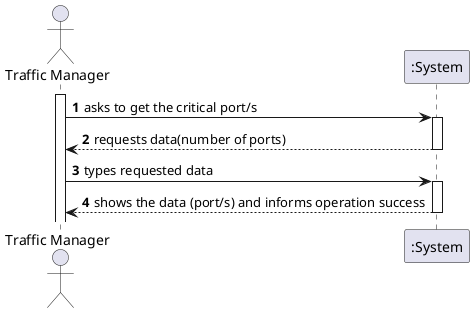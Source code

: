 @startuml
'https://plantuml.com/sequence-diagram

autonumber

actor "Traffic Manager" as TM
activate TM

TM -> ":System": asks to get the critical port/s
activate ":System"
":System" --> TM: requests data(number of ports)
deactivate ":System"

TM -> ":System": types requested data
activate ":System"
":System" --> TM : shows the data (port/s) and informs operation success
deactivate ":System"
@enduml